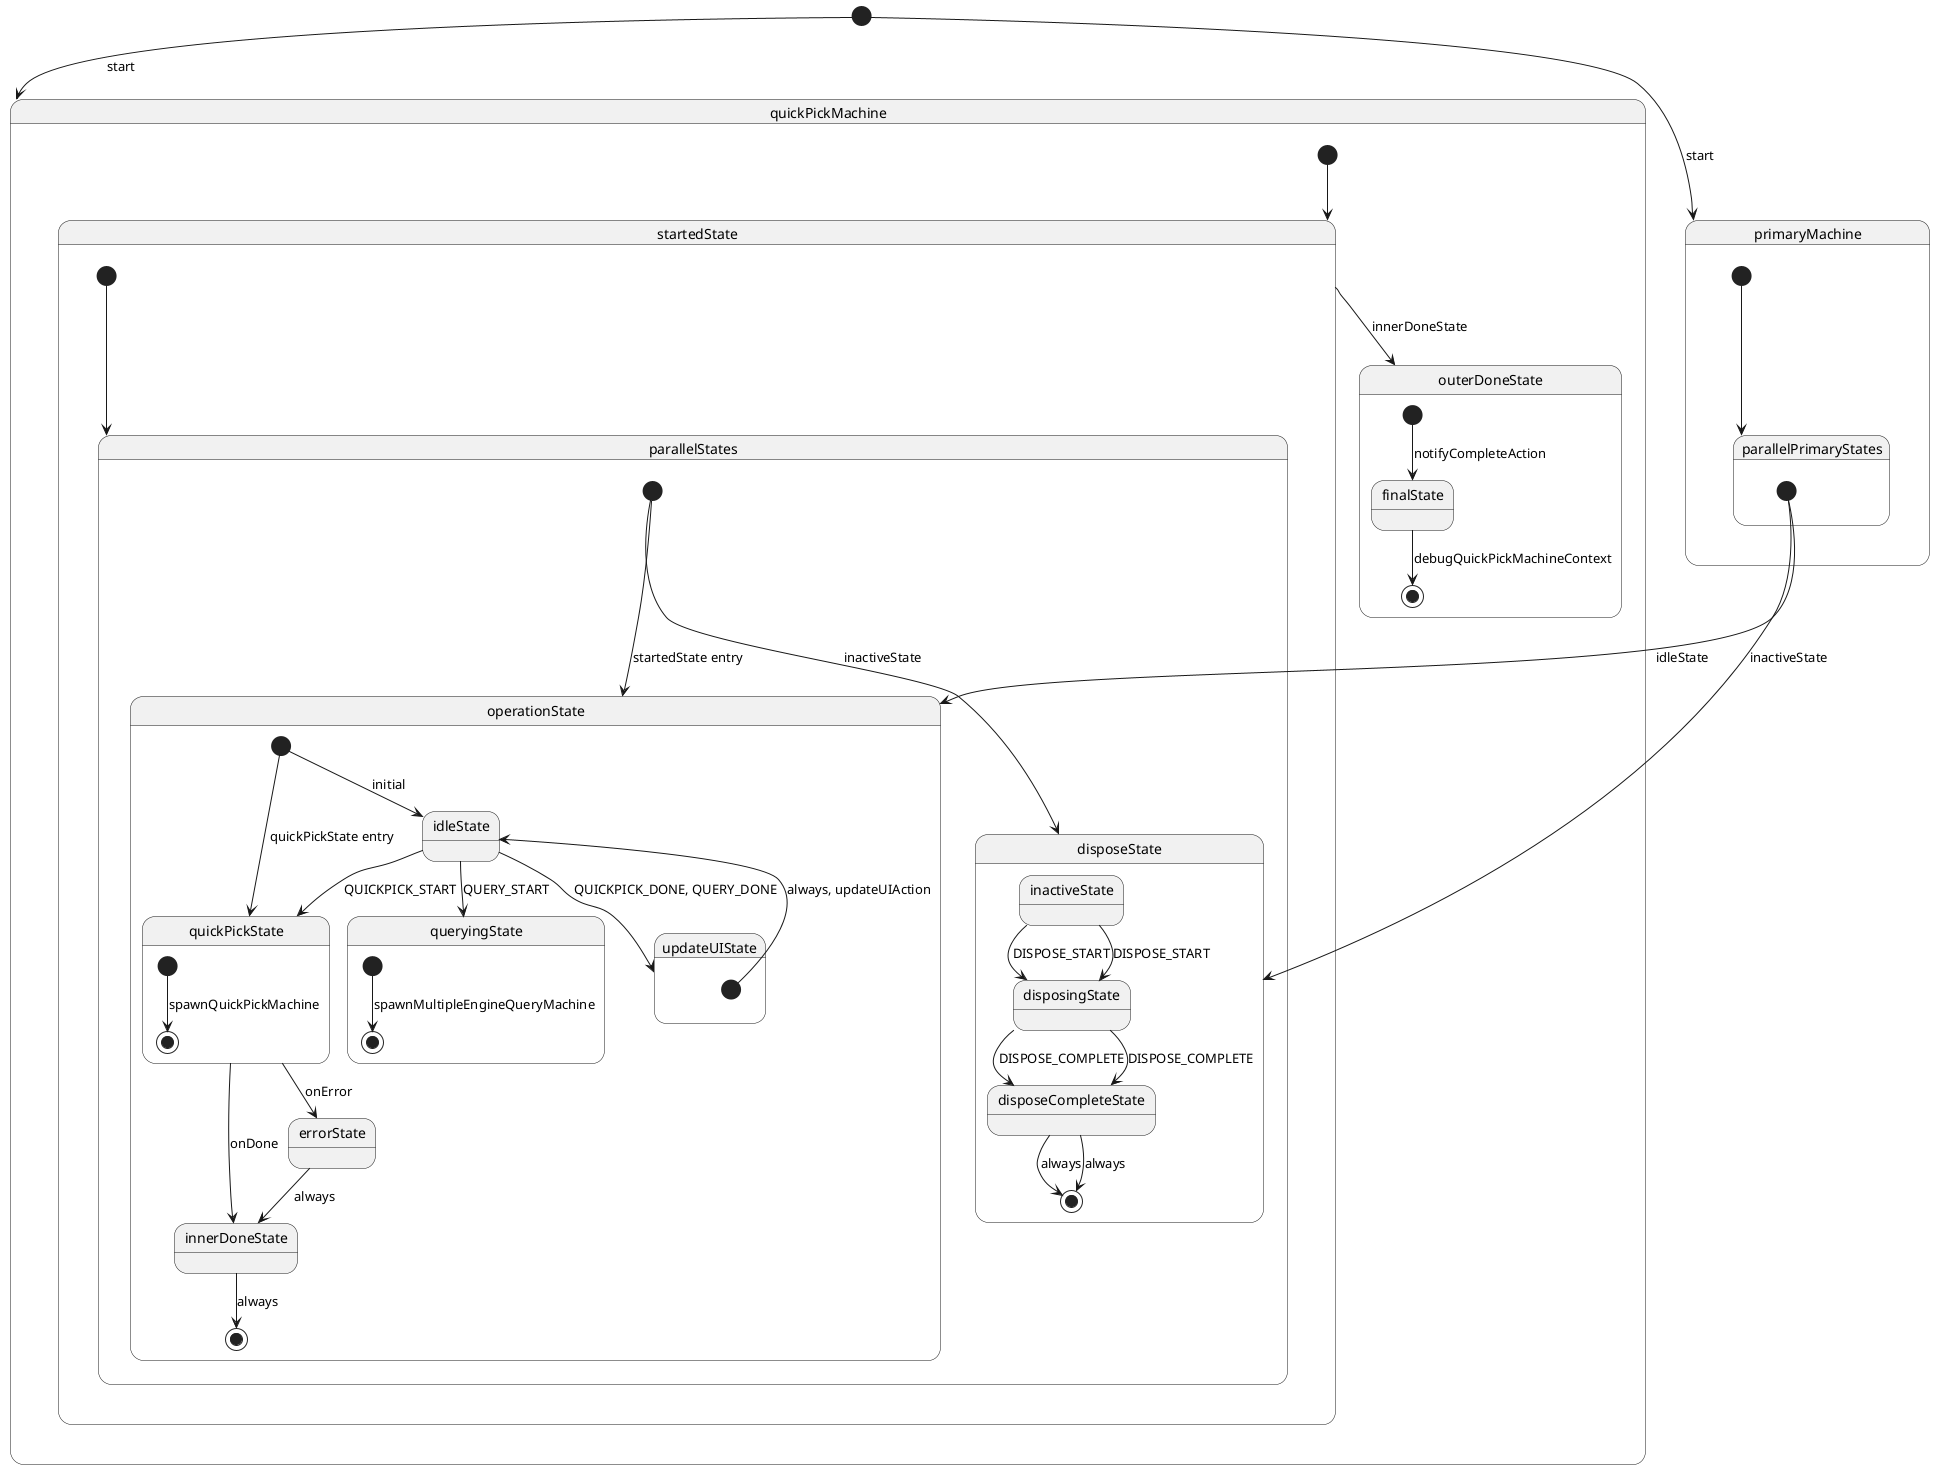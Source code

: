 @startuml

[*] --> quickPickMachine : start

state quickPickMachine {
    [*] --> startedState
    state startedState {
        [*] --> parallelStates

        state parallelStates {
            [*] --> operationState : startedState entry
            state operationState {
                [*] --> quickPickState : quickPickState entry
                quickPickState --> innerDoneState : onDone
                quickPickState --> errorState : onError
                errorState --> innerDoneState : always
                innerDoneState --> [*] : always
            }

            [*] --> disposeState : inactiveState
            state disposeState {
                inactiveState --> disposingState : DISPOSE_START
                disposingState --> disposeCompleteState : DISPOSE_COMPLETE
                disposeCompleteState --> [*] : always
            }
        }
    }

    startedState --> outerDoneState : innerDoneState
    state outerDoneState {
        [*] --> finalState : notifyCompleteAction
        finalState --> [*] : debugQuickPickMachineContext
    }
}

[*] --> primaryMachine : start

state primaryMachine {
    [*] --> parallelPrimaryStates
    state parallelPrimaryStates {
        [*] --> operationState : idleState
        state operationState {
            [*] --> idleState : initial
            idleState --> quickPickState : QUICKPICK_START
            idleState --> queryingState : QUERY_START
            idleState --> updateUIState : QUICKPICK_DONE, QUERY_DONE

            state quickPickState {
                [*] --> [*] : spawnQuickPickMachine
            }

            state queryingState {
                [*] --> [*] : spawnMultipleEngineQueryMachine
            }

            state updateUIState {
                [*] --> idleState : always, updateUIAction
            }
        }

        [*] --> disposeState : inactiveState
        state disposeState {
            inactiveState --> disposingState : DISPOSE_START
            disposingState --> disposeCompleteState : DISPOSE_COMPLETE
            disposeCompleteState --> [*] : always
        }
    }
}

@enduml

